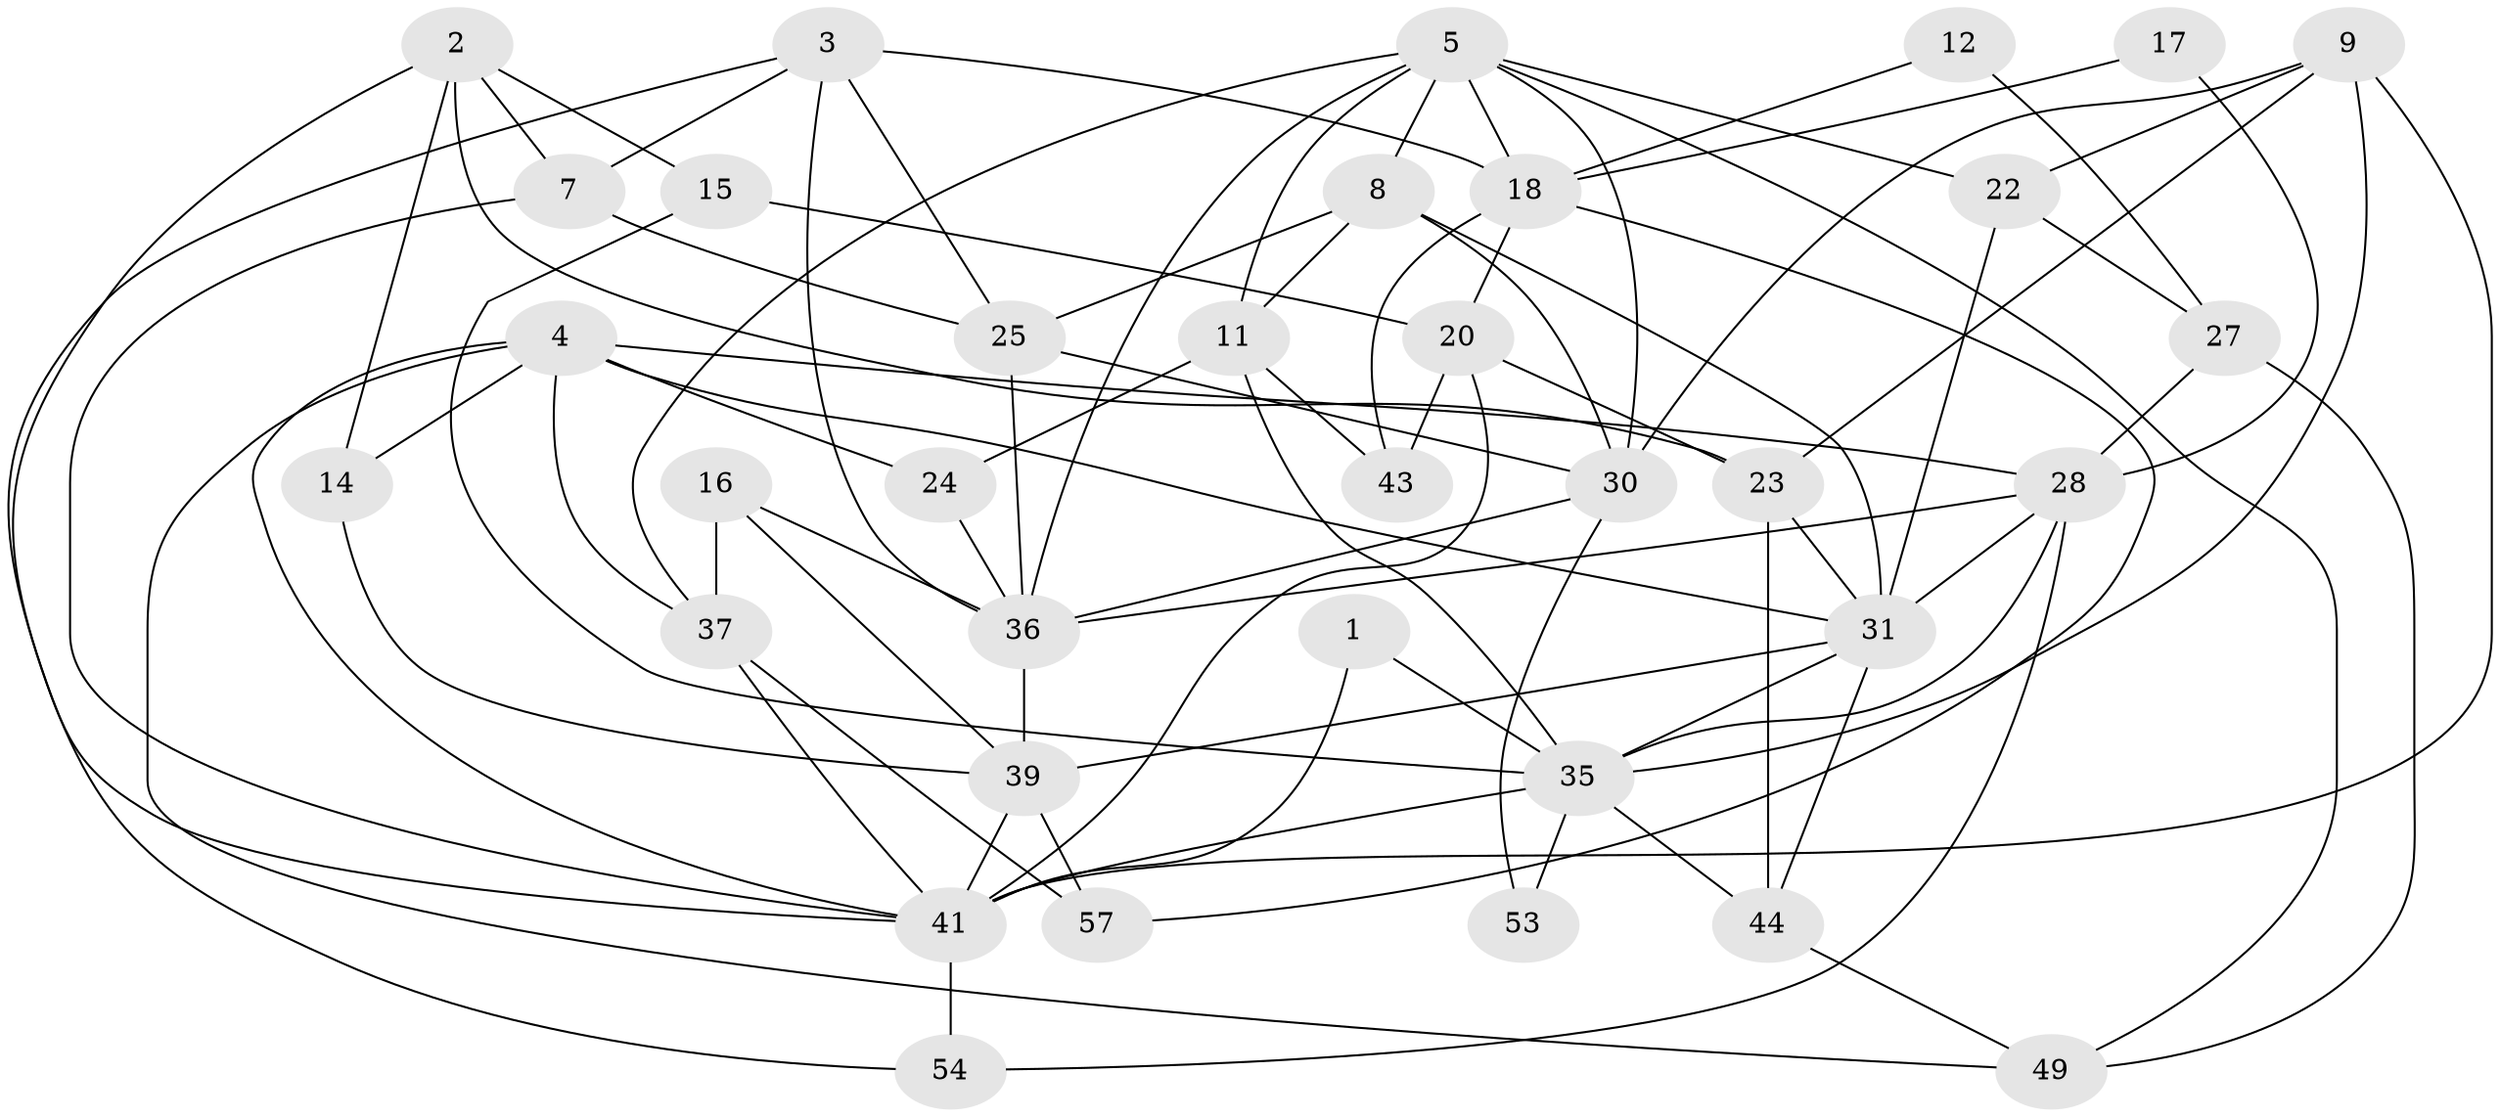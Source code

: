 // original degree distribution, {2: 0.14035087719298245, 5: 0.21052631578947367, 4: 0.2807017543859649, 6: 0.12280701754385964, 3: 0.22807017543859648, 7: 0.017543859649122806}
// Generated by graph-tools (version 1.1) at 2025/41/03/06/25 10:41:56]
// undirected, 35 vertices, 85 edges
graph export_dot {
graph [start="1"]
  node [color=gray90,style=filled];
  1;
  2 [super="+33"];
  3 [super="+42"];
  4 [super="+10"];
  5 [super="+6"];
  7 [super="+21"];
  8 [super="+13"];
  9 [super="+50"];
  11 [super="+19"];
  12;
  14;
  15;
  16;
  17;
  18 [super="+34"];
  20;
  22 [super="+29"];
  23 [super="+51"];
  24;
  25 [super="+26"];
  27 [super="+47"];
  28 [super="+48"];
  30 [super="+45"];
  31 [super="+32"];
  35 [super="+38"];
  36 [super="+40"];
  37 [super="+52"];
  39 [super="+46"];
  41 [super="+55"];
  43;
  44 [super="+56"];
  49;
  53;
  54;
  57;
  1 -- 41;
  1 -- 35;
  2 -- 7;
  2 -- 14;
  2 -- 15;
  2 -- 41;
  2 -- 23;
  3 -- 36;
  3 -- 54;
  3 -- 7;
  3 -- 25;
  3 -- 18;
  4 -- 31;
  4 -- 37;
  4 -- 49;
  4 -- 24;
  4 -- 41;
  4 -- 14;
  4 -- 28;
  5 -- 36;
  5 -- 49;
  5 -- 11;
  5 -- 30;
  5 -- 37;
  5 -- 18;
  5 -- 22;
  5 -- 8;
  7 -- 25;
  7 -- 41;
  8 -- 25;
  8 -- 11;
  8 -- 31;
  8 -- 30;
  9 -- 35 [weight=2];
  9 -- 41;
  9 -- 30;
  9 -- 22;
  9 -- 23;
  11 -- 43;
  11 -- 35;
  11 -- 24;
  12 -- 27;
  12 -- 18;
  14 -- 39;
  15 -- 20;
  15 -- 35;
  16 -- 37;
  16 -- 36;
  16 -- 39;
  17 -- 28;
  17 -- 18;
  18 -- 20;
  18 -- 57;
  18 -- 43;
  20 -- 43;
  20 -- 41;
  20 -- 23;
  22 -- 27 [weight=2];
  22 -- 31;
  23 -- 44 [weight=2];
  23 -- 31;
  24 -- 36;
  25 -- 30;
  25 -- 36;
  27 -- 49;
  27 -- 28;
  28 -- 54;
  28 -- 35;
  28 -- 36;
  28 -- 31;
  30 -- 53;
  30 -- 36;
  31 -- 39;
  31 -- 35;
  31 -- 44;
  35 -- 53;
  35 -- 41;
  35 -- 44;
  36 -- 39 [weight=2];
  37 -- 41;
  37 -- 57;
  39 -- 41;
  39 -- 57;
  41 -- 54;
  44 -- 49;
}
